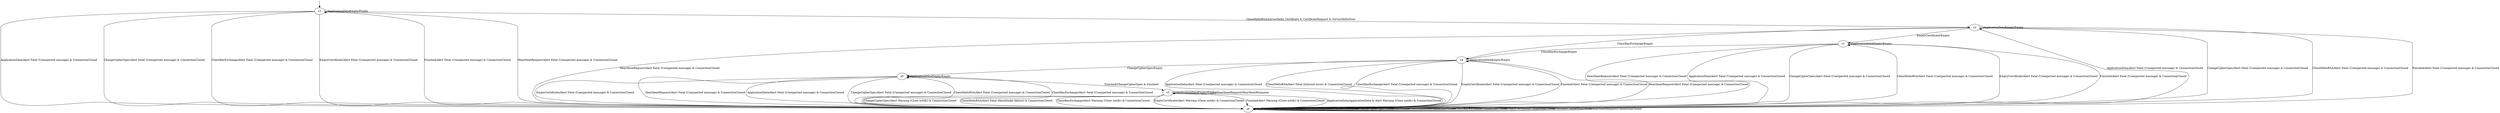 digraph {
s3 [label="s3"]
s0 [label="s0"]
s1 [label="s1"]
s2 [label="s2"]
s4 [label="s4"]
s5 [label="s5"]
s6 [label="s6"]
s3 -> s6 [label="ApplicationData/Alert Fatal (Unexpected message) & ConnectionClosed"];
s3 -> s3 [label="ApplicationDataEmpty/Empty"];
s3 -> s6 [label="ChangeCipherSpec/Alert Fatal (Unexpected message) & ConnectionClosed"];
s3 -> s2 [label="ClientHelloRSA/ServerHello Certificate & CertificateRequest & ServerHelloDone"];
s3 -> s6 [label="ClientKeyExchange/Alert Fatal (Unexpected message) & ConnectionClosed"];
s3 -> s6 [label="EmptyCertificate/Alert Fatal (Unexpected message) & ConnectionClosed"];
s3 -> s6 [label="Finished/Alert Fatal (Unexpected message) & ConnectionClosed"];
s3 -> s6 [label="HeartbeatRequest/Alert Fatal (Unexpected message) & ConnectionClosed"];
s0 -> s6 [label="ApplicationData/Alert Fatal (Unexpected message) & ConnectionClosed"];
s0 -> s0 [label="ApplicationDataEmpty/Empty"];
s0 -> s6 [label="ChangeCipherSpec/Alert Fatal (Unexpected message) & ConnectionClosed"];
s0 -> s6 [label="ClientHelloRSA/Alert Fatal (Unexpected message) & ConnectionClosed"];
s0 -> s6 [label="ClientKeyExchange/Alert Fatal (Unexpected message) & ConnectionClosed"];
s0 -> s6 [label="EmptyCertificate/Alert Fatal (Unexpected message) & ConnectionClosed"];
s0 -> s5 [label="Finished/ChangeCipherSpec & Finished"];
s0 -> s6 [label="HeartbeatRequest/Alert Fatal (Unexpected message) & ConnectionClosed"];
s1 -> s6 [label="ApplicationData/Alert Fatal (Unexpected message) & ConnectionClosed"];
s1 -> s1 [label="ApplicationDataEmpty/Empty"];
s1 -> s6 [label="ChangeCipherSpec/Alert Fatal (Unexpected message) & ConnectionClosed"];
s1 -> s6 [label="ClientHelloRSA/Alert Fatal (Unexpected message) & ConnectionClosed"];
s1 -> s4 [label="ClientKeyExchange/Empty"];
s1 -> s6 [label="EmptyCertificate/Alert Fatal (Unexpected message) & ConnectionClosed"];
s1 -> s6 [label="Finished/Alert Fatal (Unexpected message) & ConnectionClosed"];
s1 -> s6 [label="HeartbeatRequest/Alert Fatal (Unexpected message) & ConnectionClosed"];
s2 -> s6 [label="ApplicationData/Alert Fatal (Unexpected message) & ConnectionClosed"];
s2 -> s2 [label="ApplicationDataEmpty/Empty"];
s2 -> s6 [label="ChangeCipherSpec/Alert Fatal (Unexpected message) & ConnectionClosed"];
s2 -> s6 [label="ClientHelloRSA/Alert Fatal (Unexpected message) & ConnectionClosed"];
s2 -> s4 [label="ClientKeyExchange/Empty"];
s2 -> s1 [label="EmptyCertificate/Empty"];
s2 -> s6 [label="Finished/Alert Fatal (Unexpected message) & ConnectionClosed"];
s2 -> s6 [label="HeartbeatRequest/Alert Fatal (Unexpected message) & ConnectionClosed"];
s4 -> s6 [label="ApplicationData/Alert Fatal (Unexpected message) & ConnectionClosed"];
s4 -> s4 [label="ApplicationDataEmpty/Empty"];
s4 -> s0 [label="ChangeCipherSpec/Empty"];
s4 -> s6 [label="ClientHelloRSA/Alert Fatal (Internal error) & ConnectionClosed"];
s4 -> s6 [label="ClientKeyExchange/Alert Fatal (Unexpected message) & ConnectionClosed"];
s4 -> s6 [label="EmptyCertificate/Alert Fatal (Unexpected message) & ConnectionClosed"];
s4 -> s6 [label="Finished/Alert Fatal (Unexpected message) & ConnectionClosed"];
s4 -> s6 [label="HeartbeatRequest/Alert Fatal (Unexpected message) & ConnectionClosed"];
s5 -> s6 [label="ApplicationData/ApplicationData & Alert Warning (Close notify) & ConnectionClosed"];
s5 -> s5 [label="ApplicationDataEmpty/Empty"];
s5 -> s6 [label="ChangeCipherSpec/Alert Warning (Close notify) & ConnectionClosed"];
s5 -> s6 [label="ClientHelloRSA/Alert Fatal (Handshake failure) & ConnectionClosed"];
s5 -> s6 [label="ClientKeyExchange/Alert Warning (Close notify) & ConnectionClosed"];
s5 -> s6 [label="EmptyCertificate/Alert Warning (Close notify) & ConnectionClosed"];
s5 -> s6 [label="Finished/Alert Warning (Close notify) & ConnectionClosed"];
s5 -> s5 [label="HeartbeatRequest/HeartbeatResponse"];
s6 -> s6 [label="ApplicationData/ConnectionClosed"];
s6 -> s6 [label="ApplicationDataEmpty/ConnectionClosed"];
s6 -> s6 [label="ChangeCipherSpec/ConnectionClosed"];
s6 -> s6 [label="ClientHelloRSA/ConnectionClosed"];
s6 -> s6 [label="ClientKeyExchange/ConnectionClosed"];
s6 -> s6 [label="EmptyCertificate/ConnectionClosed"];
s6 -> s6 [label="Finished/ConnectionClosed"];
s6 -> s6 [label="HeartbeatRequest/ConnectionClosed"];

__start0 [label="" shape="none" width="0" height="0"];
__start0 -> s3;
}

